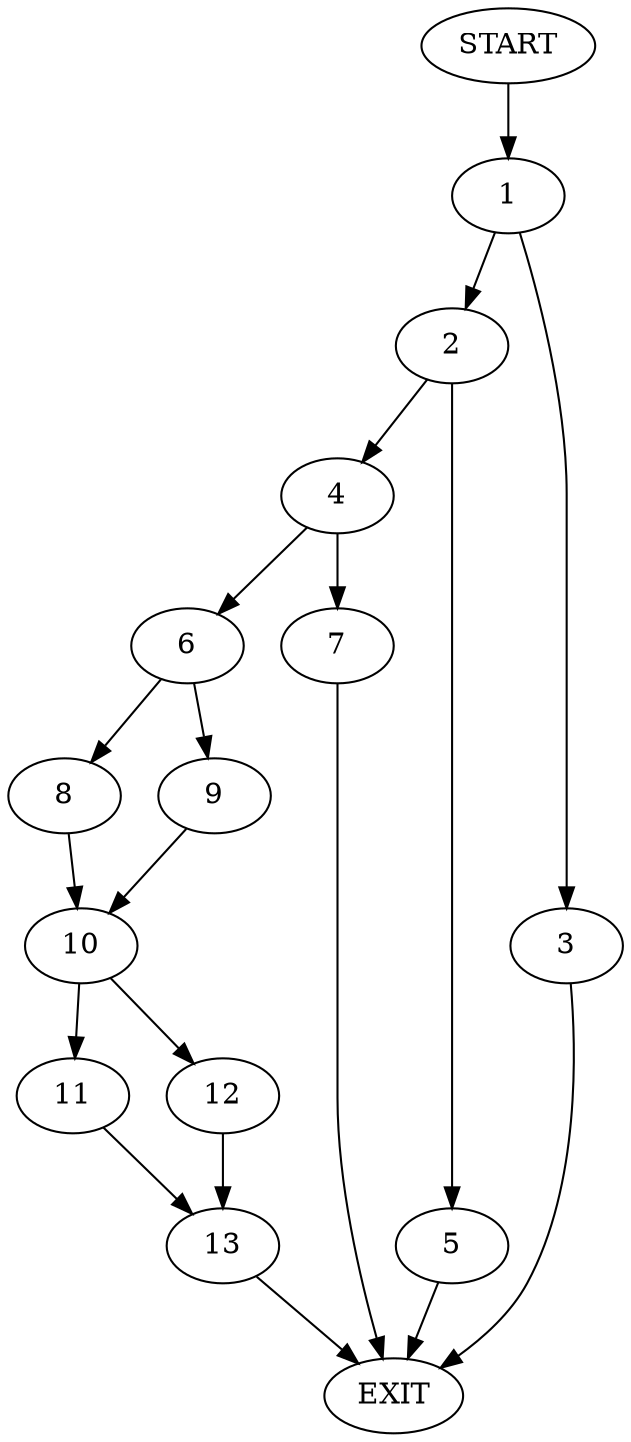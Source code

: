 digraph {
0 [label="START"]
14 [label="EXIT"]
0 -> 1
1 -> 2
1 -> 3
3 -> 14
2 -> 4
2 -> 5
4 -> 6
4 -> 7
5 -> 14
7 -> 14
6 -> 8
6 -> 9
9 -> 10
8 -> 10
10 -> 11
10 -> 12
12 -> 13
11 -> 13
13 -> 14
}

